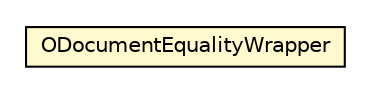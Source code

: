 #!/usr/local/bin/dot
#
# Class diagram 
# Generated by UMLGraph version R5_6-24-gf6e263 (http://www.umlgraph.org/)
#

digraph G {
	edge [fontname="Helvetica",fontsize=10,labelfontname="Helvetica",labelfontsize=10];
	node [fontname="Helvetica",fontsize=10,shape=plaintext];
	nodesep=0.25;
	ranksep=0.5;
	// com.orientechnologies.orient.core.command.ODocumentEqualityWrapper
	c3083622 [label=<<table title="com.orientechnologies.orient.core.command.ODocumentEqualityWrapper" border="0" cellborder="1" cellspacing="0" cellpadding="2" port="p" bgcolor="lemonChiffon" href="./ODocumentEqualityWrapper.html">
		<tr><td><table border="0" cellspacing="0" cellpadding="1">
<tr><td align="center" balign="center"> ODocumentEqualityWrapper </td></tr>
		</table></td></tr>
		</table>>, URL="./ODocumentEqualityWrapper.html", fontname="Helvetica", fontcolor="black", fontsize=10.0];
}

